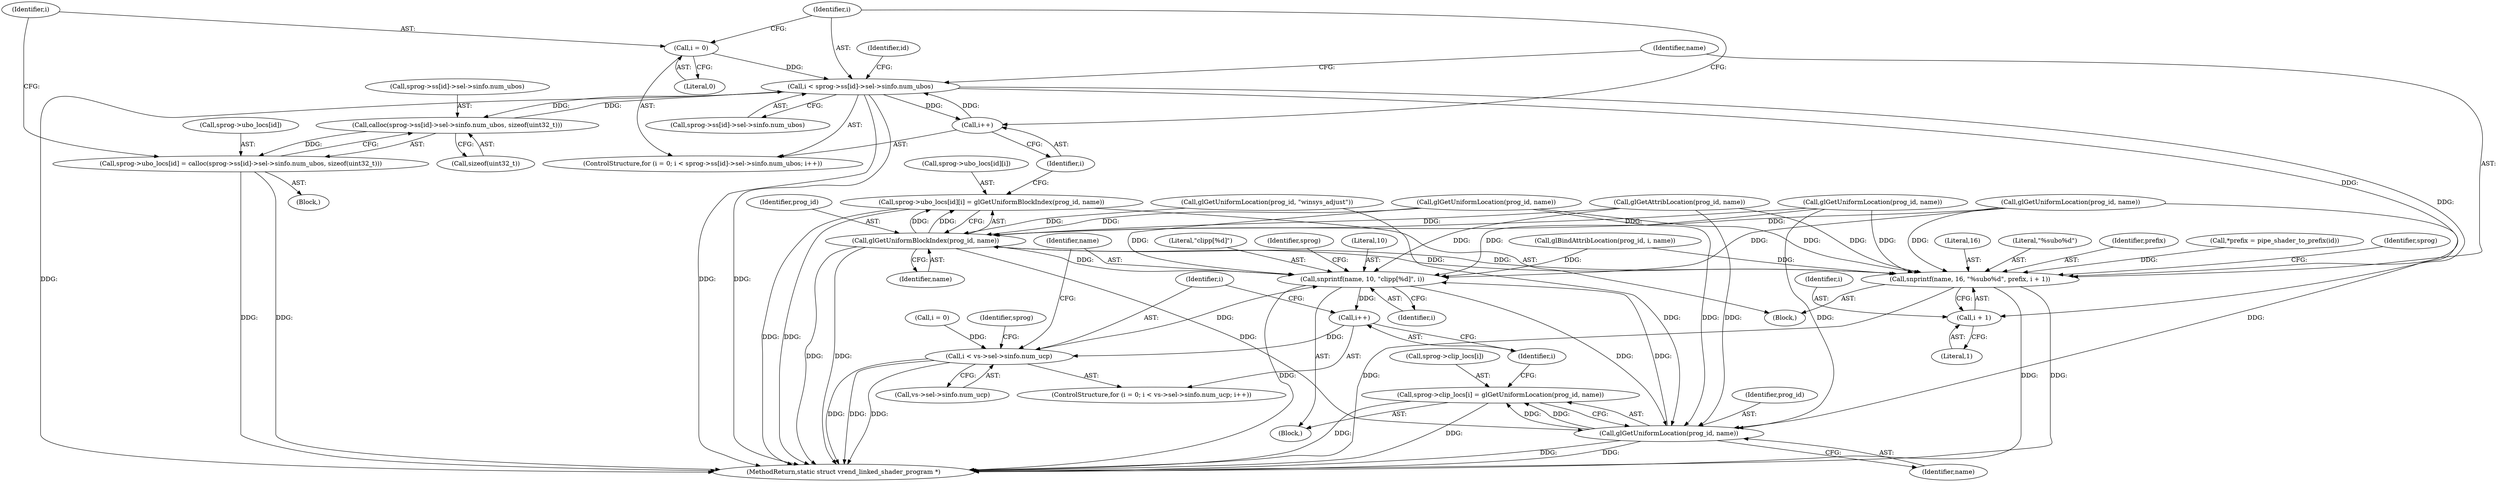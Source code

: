 digraph "0_virglrenderer_a2f12a1b0f95b13b6f8dc3d05d7b74b4386394e4@array" {
"1001023" [label="(Call,i < sprog->ss[id]->sel->sinfo.num_ubos)"];
"1001020" [label="(Call,i = 0)"];
"1001036" [label="(Call,i++)"];
"1001023" [label="(Call,i < sprog->ss[id]->sel->sinfo.num_ubos)"];
"1001005" [label="(Call,calloc(sprog->ss[id]->sel->sinfo.num_ubos, sizeof(uint32_t)))"];
"1000999" [label="(Call,sprog->ubo_locs[id] = calloc(sprog->ss[id]->sel->sinfo.num_ubos, sizeof(uint32_t)))"];
"1001039" [label="(Call,snprintf(name, 16, \"%subo%d\", prefix, i + 1))"];
"1001055" [label="(Call,glGetUniformBlockIndex(prog_id, name))"];
"1001047" [label="(Call,sprog->ubo_locs[id][i] = glGetUniformBlockIndex(prog_id, name))"];
"1001091" [label="(Call,snprintf(name, 10, \"clipp[%d]\", i))"];
"1001088" [label="(Call,i++)"];
"1001079" [label="(Call,i < vs->sel->sinfo.num_ucp)"];
"1001102" [label="(Call,glGetUniformLocation(prog_id, name))"];
"1001096" [label="(Call,sprog->clip_locs[i] = glGetUniformLocation(prog_id, name))"];
"1001044" [label="(Call,i + 1)"];
"1001088" [label="(Call,i++)"];
"1001041" [label="(Literal,16)"];
"1001102" [label="(Call,glGetUniformLocation(prog_id, name))"];
"1001047" [label="(Call,sprog->ubo_locs[id][i] = glGetUniformBlockIndex(prog_id, name))"];
"1001104" [label="(Identifier,name)"];
"1001044" [label="(Call,i + 1)"];
"1000979" [label="(Identifier,id)"];
"1001040" [label="(Identifier,name)"];
"1001076" [label="(Call,i = 0)"];
"1001019" [label="(ControlStructure,for (i = 0; i < sprog->ss[id]->sel->sinfo.num_ubos; i++))"];
"1001021" [label="(Identifier,i)"];
"1001048" [label="(Call,sprog->ubo_locs[id][i])"];
"1001106" [label="(Identifier,sprog)"];
"1001038" [label="(Block,)"];
"1001094" [label="(Literal,\"clipp[%d]\")"];
"1001096" [label="(Call,sprog->clip_locs[i] = glGetUniformLocation(prog_id, name))"];
"1000698" [label="(Call,glGetUniformLocation(prog_id, name))"];
"1001024" [label="(Identifier,i)"];
"1001089" [label="(Identifier,i)"];
"1001025" [label="(Call,sprog->ss[id]->sel->sinfo.num_ubos)"];
"1001055" [label="(Call,glGetUniformBlockIndex(prog_id, name))"];
"1001080" [label="(Identifier,i)"];
"1001056" [label="(Identifier,prog_id)"];
"1001081" [label="(Call,vs->sel->sinfo.num_ucp)"];
"1001057" [label="(Identifier,name)"];
"1001090" [label="(Block,)"];
"1000993" [label="(Block,)"];
"1001036" [label="(Call,i++)"];
"1001005" [label="(Call,calloc(sprog->ss[id]->sel->sinfo.num_ubos, sizeof(uint32_t)))"];
"1001107" [label="(MethodReturn,static struct vrend_linked_shader_program *)"];
"1001020" [label="(Call,i = 0)"];
"1001045" [label="(Identifier,i)"];
"1000962" [label="(Call,glGetAttribLocation(prog_id, name))"];
"1001042" [label="(Literal,\"%subo%d\")"];
"1001079" [label="(Call,i < vs->sel->sinfo.num_ucp)"];
"1001017" [label="(Call,sizeof(uint32_t))"];
"1001092" [label="(Identifier,name)"];
"1001097" [label="(Call,sprog->clip_locs[i])"];
"1001099" [label="(Identifier,sprog)"];
"1001075" [label="(ControlStructure,for (i = 0; i < vs->sel->sinfo.num_ucp; i++))"];
"1001046" [label="(Literal,1)"];
"1001093" [label="(Literal,10)"];
"1000749" [label="(Call,glGetUniformLocation(prog_id, name))"];
"1000368" [label="(Call,glBindAttribLocation(prog_id, i, name))"];
"1001095" [label="(Identifier,i)"];
"1000999" [label="(Call,sprog->ubo_locs[id] = calloc(sprog->ss[id]->sel->sinfo.num_ubos, sizeof(uint32_t)))"];
"1001006" [label="(Call,sprog->ss[id]->sel->sinfo.num_ubos)"];
"1001000" [label="(Call,sprog->ubo_locs[id])"];
"1001022" [label="(Literal,0)"];
"1001043" [label="(Identifier,prefix)"];
"1000890" [label="(Call,glGetUniformLocation(prog_id, name))"];
"1000995" [label="(Call,*prefix = pipe_shader_to_prefix(id))"];
"1001023" [label="(Call,i < sprog->ss[id]->sel->sinfo.num_ubos)"];
"1000530" [label="(Call,glGetUniformLocation(prog_id, \"winsys_adjust\"))"];
"1001103" [label="(Identifier,prog_id)"];
"1001051" [label="(Identifier,sprog)"];
"1001039" [label="(Call,snprintf(name, 16, \"%subo%d\", prefix, i + 1))"];
"1001037" [label="(Identifier,i)"];
"1001091" [label="(Call,snprintf(name, 10, \"clipp[%d]\", i))"];
"1001023" -> "1001019"  [label="AST: "];
"1001023" -> "1001025"  [label="CFG: "];
"1001024" -> "1001023"  [label="AST: "];
"1001025" -> "1001023"  [label="AST: "];
"1001040" -> "1001023"  [label="CFG: "];
"1000979" -> "1001023"  [label="CFG: "];
"1001023" -> "1001107"  [label="DDG: "];
"1001023" -> "1001107"  [label="DDG: "];
"1001023" -> "1001107"  [label="DDG: "];
"1001023" -> "1001005"  [label="DDG: "];
"1001020" -> "1001023"  [label="DDG: "];
"1001036" -> "1001023"  [label="DDG: "];
"1001005" -> "1001023"  [label="DDG: "];
"1001023" -> "1001036"  [label="DDG: "];
"1001023" -> "1001039"  [label="DDG: "];
"1001023" -> "1001044"  [label="DDG: "];
"1001020" -> "1001019"  [label="AST: "];
"1001020" -> "1001022"  [label="CFG: "];
"1001021" -> "1001020"  [label="AST: "];
"1001022" -> "1001020"  [label="AST: "];
"1001024" -> "1001020"  [label="CFG: "];
"1001036" -> "1001019"  [label="AST: "];
"1001036" -> "1001037"  [label="CFG: "];
"1001037" -> "1001036"  [label="AST: "];
"1001024" -> "1001036"  [label="CFG: "];
"1001005" -> "1000999"  [label="AST: "];
"1001005" -> "1001017"  [label="CFG: "];
"1001006" -> "1001005"  [label="AST: "];
"1001017" -> "1001005"  [label="AST: "];
"1000999" -> "1001005"  [label="CFG: "];
"1001005" -> "1000999"  [label="DDG: "];
"1000999" -> "1000993"  [label="AST: "];
"1001000" -> "1000999"  [label="AST: "];
"1001021" -> "1000999"  [label="CFG: "];
"1000999" -> "1001107"  [label="DDG: "];
"1000999" -> "1001107"  [label="DDG: "];
"1001039" -> "1001038"  [label="AST: "];
"1001039" -> "1001044"  [label="CFG: "];
"1001040" -> "1001039"  [label="AST: "];
"1001041" -> "1001039"  [label="AST: "];
"1001042" -> "1001039"  [label="AST: "];
"1001043" -> "1001039"  [label="AST: "];
"1001044" -> "1001039"  [label="AST: "];
"1001051" -> "1001039"  [label="CFG: "];
"1001039" -> "1001107"  [label="DDG: "];
"1001039" -> "1001107"  [label="DDG: "];
"1001039" -> "1001107"  [label="DDG: "];
"1000698" -> "1001039"  [label="DDG: "];
"1000749" -> "1001039"  [label="DDG: "];
"1001055" -> "1001039"  [label="DDG: "];
"1000962" -> "1001039"  [label="DDG: "];
"1000890" -> "1001039"  [label="DDG: "];
"1000368" -> "1001039"  [label="DDG: "];
"1000995" -> "1001039"  [label="DDG: "];
"1001039" -> "1001055"  [label="DDG: "];
"1001055" -> "1001047"  [label="AST: "];
"1001055" -> "1001057"  [label="CFG: "];
"1001056" -> "1001055"  [label="AST: "];
"1001057" -> "1001055"  [label="AST: "];
"1001047" -> "1001055"  [label="CFG: "];
"1001055" -> "1001107"  [label="DDG: "];
"1001055" -> "1001107"  [label="DDG: "];
"1001055" -> "1001047"  [label="DDG: "];
"1001055" -> "1001047"  [label="DDG: "];
"1000890" -> "1001055"  [label="DDG: "];
"1000530" -> "1001055"  [label="DDG: "];
"1000749" -> "1001055"  [label="DDG: "];
"1000698" -> "1001055"  [label="DDG: "];
"1000962" -> "1001055"  [label="DDG: "];
"1001055" -> "1001091"  [label="DDG: "];
"1001055" -> "1001102"  [label="DDG: "];
"1001047" -> "1001038"  [label="AST: "];
"1001048" -> "1001047"  [label="AST: "];
"1001037" -> "1001047"  [label="CFG: "];
"1001047" -> "1001107"  [label="DDG: "];
"1001047" -> "1001107"  [label="DDG: "];
"1001091" -> "1001090"  [label="AST: "];
"1001091" -> "1001095"  [label="CFG: "];
"1001092" -> "1001091"  [label="AST: "];
"1001093" -> "1001091"  [label="AST: "];
"1001094" -> "1001091"  [label="AST: "];
"1001095" -> "1001091"  [label="AST: "];
"1001099" -> "1001091"  [label="CFG: "];
"1001091" -> "1001107"  [label="DDG: "];
"1001091" -> "1001088"  [label="DDG: "];
"1000698" -> "1001091"  [label="DDG: "];
"1000749" -> "1001091"  [label="DDG: "];
"1000962" -> "1001091"  [label="DDG: "];
"1000368" -> "1001091"  [label="DDG: "];
"1000890" -> "1001091"  [label="DDG: "];
"1001102" -> "1001091"  [label="DDG: "];
"1001079" -> "1001091"  [label="DDG: "];
"1001091" -> "1001102"  [label="DDG: "];
"1001088" -> "1001075"  [label="AST: "];
"1001088" -> "1001089"  [label="CFG: "];
"1001089" -> "1001088"  [label="AST: "];
"1001080" -> "1001088"  [label="CFG: "];
"1001088" -> "1001079"  [label="DDG: "];
"1001079" -> "1001075"  [label="AST: "];
"1001079" -> "1001081"  [label="CFG: "];
"1001080" -> "1001079"  [label="AST: "];
"1001081" -> "1001079"  [label="AST: "];
"1001092" -> "1001079"  [label="CFG: "];
"1001106" -> "1001079"  [label="CFG: "];
"1001079" -> "1001107"  [label="DDG: "];
"1001079" -> "1001107"  [label="DDG: "];
"1001079" -> "1001107"  [label="DDG: "];
"1001076" -> "1001079"  [label="DDG: "];
"1001102" -> "1001096"  [label="AST: "];
"1001102" -> "1001104"  [label="CFG: "];
"1001103" -> "1001102"  [label="AST: "];
"1001104" -> "1001102"  [label="AST: "];
"1001096" -> "1001102"  [label="CFG: "];
"1001102" -> "1001107"  [label="DDG: "];
"1001102" -> "1001107"  [label="DDG: "];
"1001102" -> "1001096"  [label="DDG: "];
"1001102" -> "1001096"  [label="DDG: "];
"1000890" -> "1001102"  [label="DDG: "];
"1000530" -> "1001102"  [label="DDG: "];
"1000749" -> "1001102"  [label="DDG: "];
"1000962" -> "1001102"  [label="DDG: "];
"1000698" -> "1001102"  [label="DDG: "];
"1001096" -> "1001090"  [label="AST: "];
"1001097" -> "1001096"  [label="AST: "];
"1001089" -> "1001096"  [label="CFG: "];
"1001096" -> "1001107"  [label="DDG: "];
"1001096" -> "1001107"  [label="DDG: "];
"1001044" -> "1001046"  [label="CFG: "];
"1001045" -> "1001044"  [label="AST: "];
"1001046" -> "1001044"  [label="AST: "];
}
